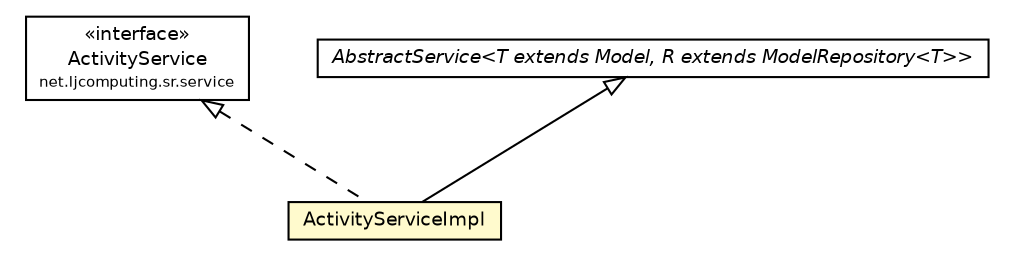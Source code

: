 #!/usr/local/bin/dot
#
# Class diagram 
# Generated by UMLGraph version R5_6 (http://www.umlgraph.org/)
#

digraph G {
	edge [fontname="Helvetica",fontsize=10,labelfontname="Helvetica",labelfontsize=10];
	node [fontname="Helvetica",fontsize=10,shape=plaintext];
	nodesep=0.25;
	ranksep=0.5;
	// net.ljcomputing.sr.service.ActivityService
	c2750 [label=<<table title="net.ljcomputing.sr.service.ActivityService" border="0" cellborder="1" cellspacing="0" cellpadding="2" port="p" href="../ActivityService.html">
		<tr><td><table border="0" cellspacing="0" cellpadding="1">
<tr><td align="center" balign="center"> &#171;interface&#187; </td></tr>
<tr><td align="center" balign="center"> ActivityService </td></tr>
<tr><td align="center" balign="center"><font point-size="7.0"> net.ljcomputing.sr.service </font></td></tr>
		</table></td></tr>
		</table>>, URL="../ActivityService.html", fontname="Helvetica", fontcolor="black", fontsize=9.0];
	// net.ljcomputing.sr.service.impl.ActivityServiceImpl
	c2754 [label=<<table title="net.ljcomputing.sr.service.impl.ActivityServiceImpl" border="0" cellborder="1" cellspacing="0" cellpadding="2" port="p" bgcolor="lemonChiffon" href="./ActivityServiceImpl.html">
		<tr><td><table border="0" cellspacing="0" cellpadding="1">
<tr><td align="center" balign="center"> ActivityServiceImpl </td></tr>
		</table></td></tr>
		</table>>, URL="./ActivityServiceImpl.html", fontname="Helvetica", fontcolor="black", fontsize=9.0];
	// net.ljcomputing.sr.service.impl.AbstractService<T extends net.ljcomputing.sr.model.Model, R extends net.ljcomputing.sr.repository.impl.ModelRepository<T>>
	c2758 [label=<<table title="net.ljcomputing.sr.service.impl.AbstractService" border="0" cellborder="1" cellspacing="0" cellpadding="2" port="p" href="./AbstractService.html">
		<tr><td><table border="0" cellspacing="0" cellpadding="1">
<tr><td align="center" balign="center"><font face="Helvetica-Oblique"> AbstractService&lt;T extends Model, R extends ModelRepository&lt;T&gt;&gt; </font></td></tr>
		</table></td></tr>
		</table>>, URL="./AbstractService.html", fontname="Helvetica", fontcolor="black", fontsize=9.0];
	//net.ljcomputing.sr.service.impl.ActivityServiceImpl extends net.ljcomputing.sr.service.impl.AbstractService<net.ljcomputing.sr.model.Activity, net.ljcomputing.sr.repository.impl.ActivityRepositoryImpl>
	c2758:p -> c2754:p [dir=back,arrowtail=empty];
	//net.ljcomputing.sr.service.impl.ActivityServiceImpl implements net.ljcomputing.sr.service.ActivityService
	c2750:p -> c2754:p [dir=back,arrowtail=empty,style=dashed];
}

